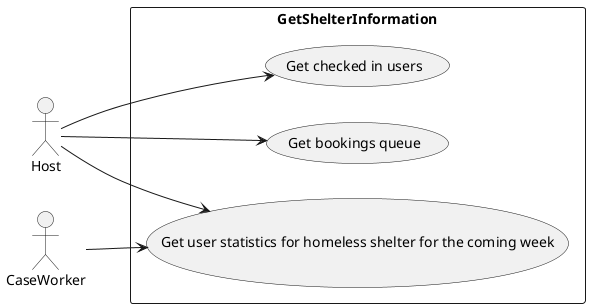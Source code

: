 @startuml
left to right direction
actor Host as h
actor CaseWorker as c

rectangle GetShelterInformation {
    usecase "Get user statistics for homeless shelter for the coming week" as UC1
    usecase "Get bookings queue" as UC2
    usecase "Get checked in users" as UC3
}

h --> UC1
c --> UC1
h --> UC3
h --> UC2
@enduml